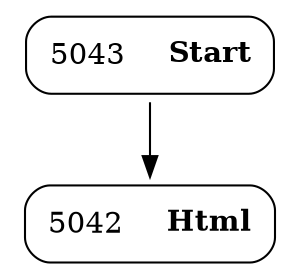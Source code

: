 digraph ast {
node [shape=none];
5042 [label=<<TABLE border='1' cellspacing='0' cellpadding='10' style='rounded' ><TR><TD border='0'>5042</TD><TD border='0'><B>Html</B></TD></TR></TABLE>>];
5043 [label=<<TABLE border='1' cellspacing='0' cellpadding='10' style='rounded' ><TR><TD border='0'>5043</TD><TD border='0'><B>Start</B></TD></TR></TABLE>>];
5043 -> 5042 [weight=2];
}

